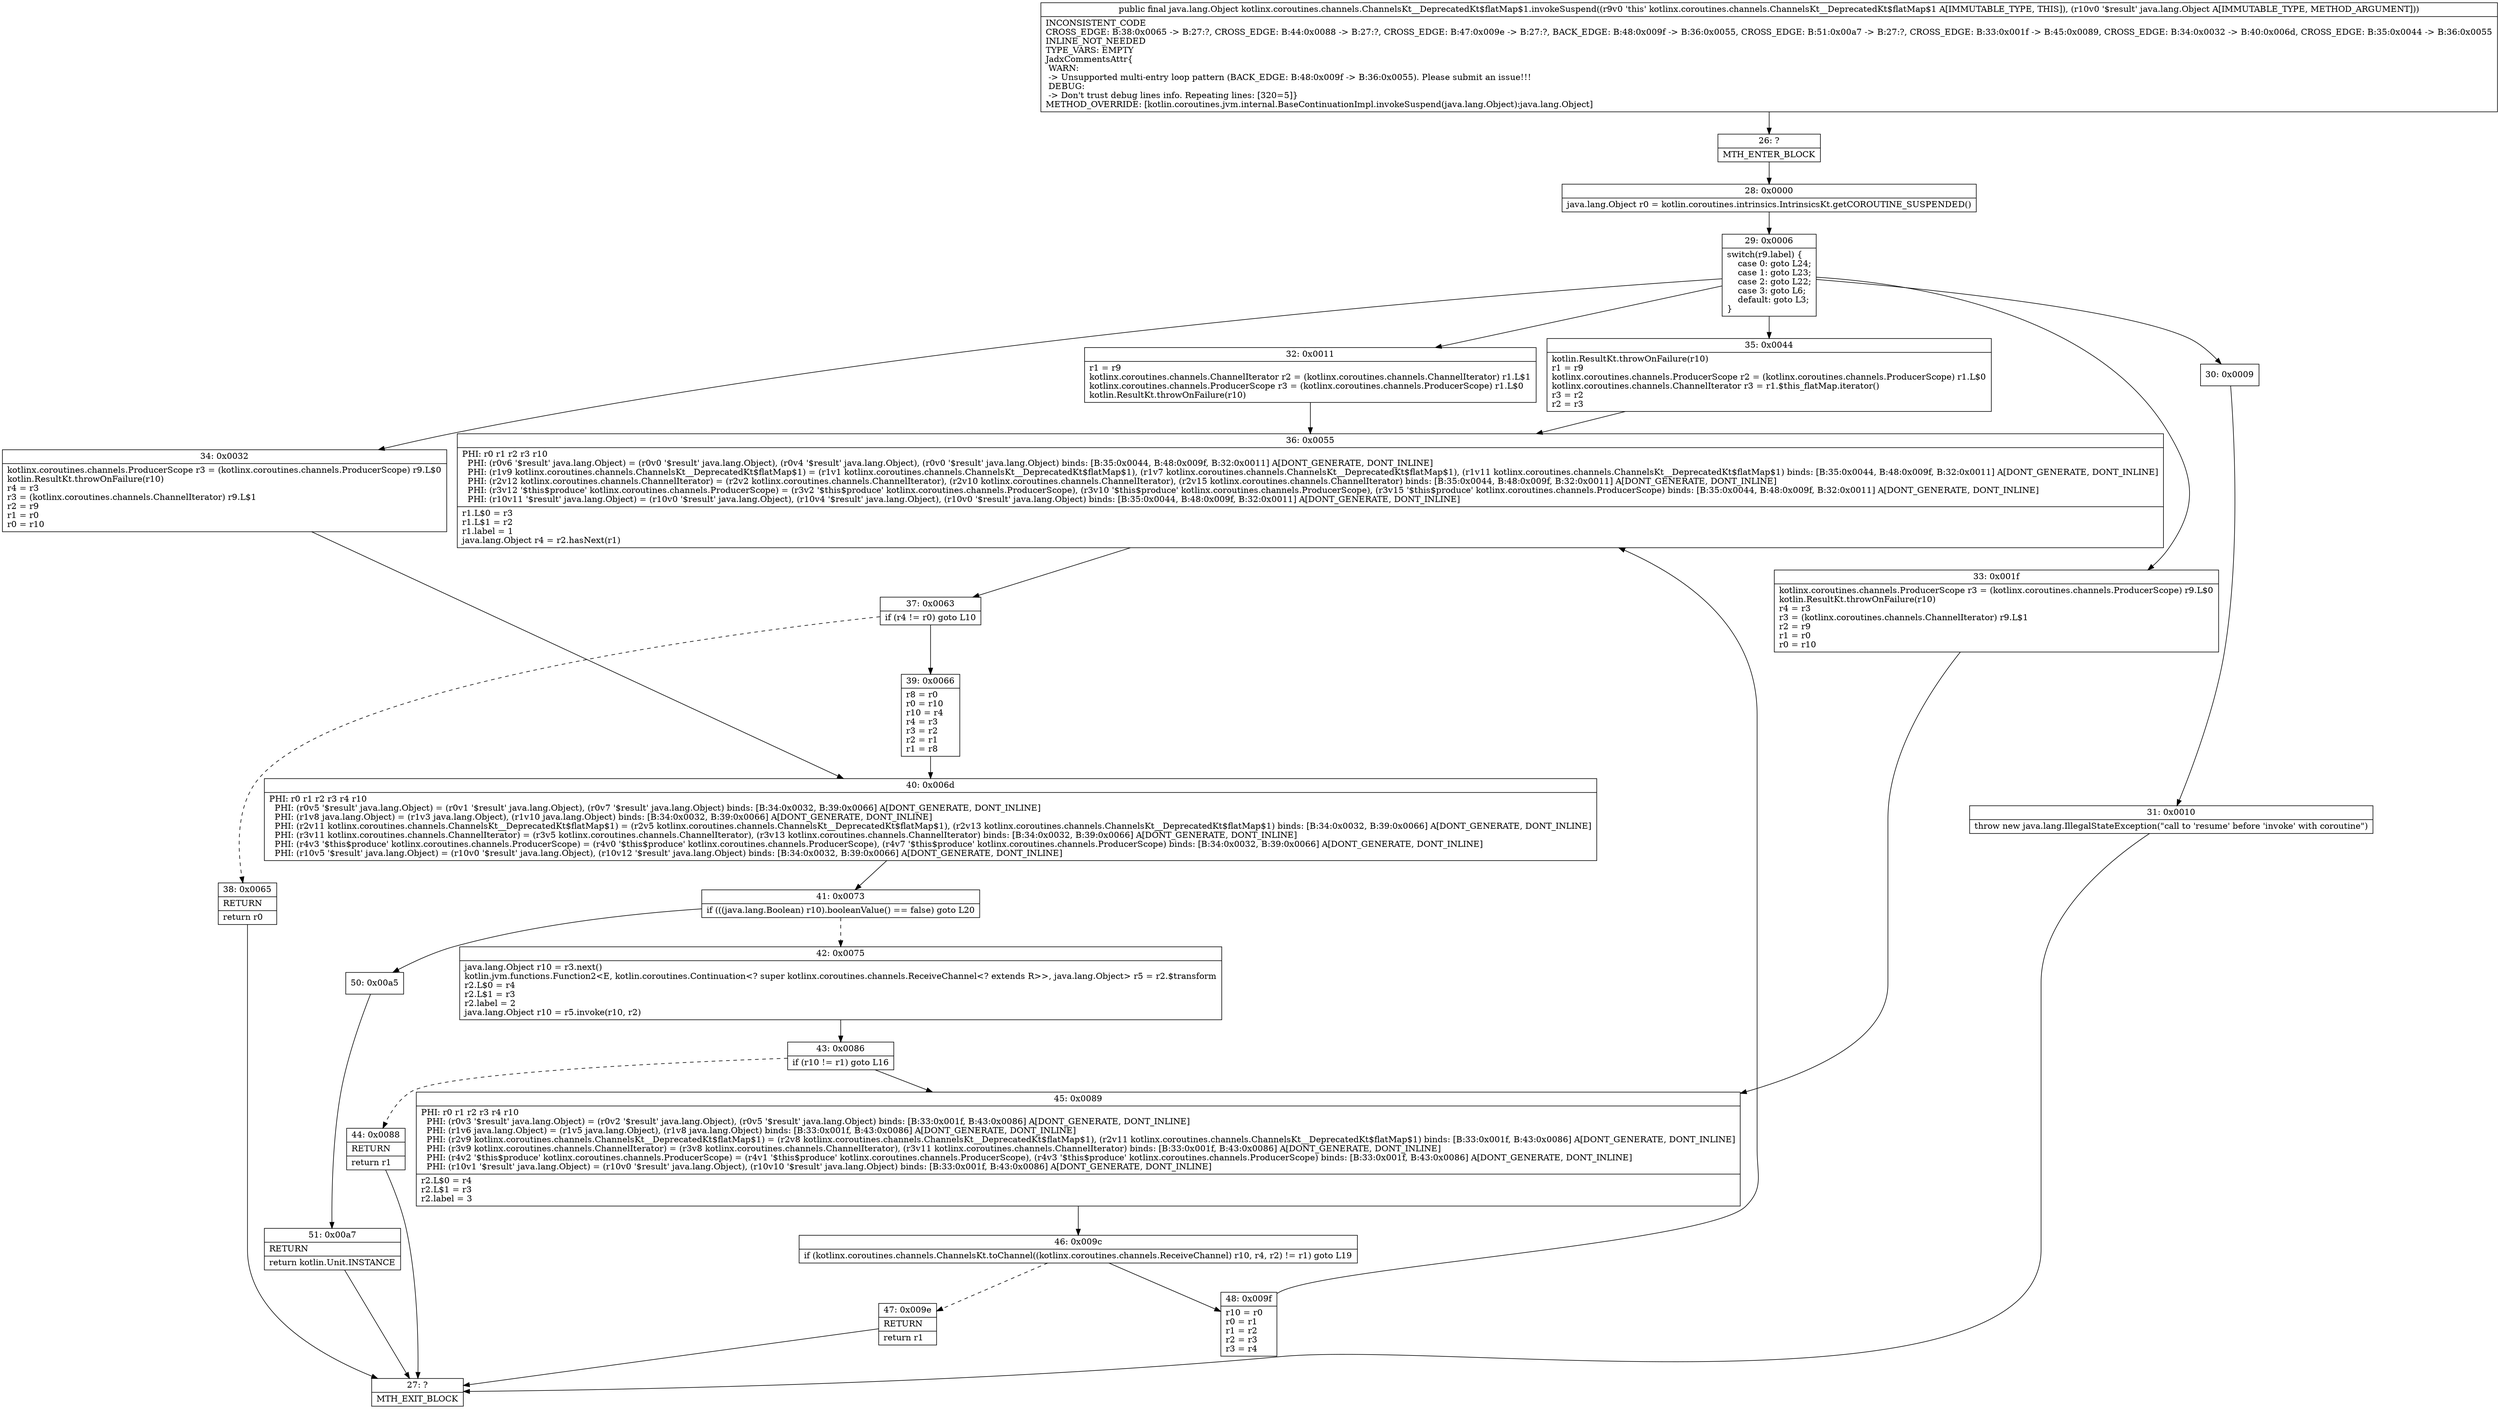 digraph "CFG forkotlinx.coroutines.channels.ChannelsKt__DeprecatedKt$flatMap$1.invokeSuspend(Ljava\/lang\/Object;)Ljava\/lang\/Object;" {
Node_26 [shape=record,label="{26\:\ ?|MTH_ENTER_BLOCK\l}"];
Node_28 [shape=record,label="{28\:\ 0x0000|java.lang.Object r0 = kotlin.coroutines.intrinsics.IntrinsicsKt.getCOROUTINE_SUSPENDED()\l}"];
Node_29 [shape=record,label="{29\:\ 0x0006|switch(r9.label) \{\l    case 0: goto L24;\l    case 1: goto L23;\l    case 2: goto L22;\l    case 3: goto L6;\l    default: goto L3;\l\}\l}"];
Node_30 [shape=record,label="{30\:\ 0x0009}"];
Node_31 [shape=record,label="{31\:\ 0x0010|throw new java.lang.IllegalStateException(\"call to 'resume' before 'invoke' with coroutine\")\l}"];
Node_27 [shape=record,label="{27\:\ ?|MTH_EXIT_BLOCK\l}"];
Node_32 [shape=record,label="{32\:\ 0x0011|r1 = r9\lkotlinx.coroutines.channels.ChannelIterator r2 = (kotlinx.coroutines.channels.ChannelIterator) r1.L$1\lkotlinx.coroutines.channels.ProducerScope r3 = (kotlinx.coroutines.channels.ProducerScope) r1.L$0\lkotlin.ResultKt.throwOnFailure(r10)\l}"];
Node_36 [shape=record,label="{36\:\ 0x0055|PHI: r0 r1 r2 r3 r10 \l  PHI: (r0v6 '$result' java.lang.Object) = (r0v0 '$result' java.lang.Object), (r0v4 '$result' java.lang.Object), (r0v0 '$result' java.lang.Object) binds: [B:35:0x0044, B:48:0x009f, B:32:0x0011] A[DONT_GENERATE, DONT_INLINE]\l  PHI: (r1v9 kotlinx.coroutines.channels.ChannelsKt__DeprecatedKt$flatMap$1) = (r1v1 kotlinx.coroutines.channels.ChannelsKt__DeprecatedKt$flatMap$1), (r1v7 kotlinx.coroutines.channels.ChannelsKt__DeprecatedKt$flatMap$1), (r1v11 kotlinx.coroutines.channels.ChannelsKt__DeprecatedKt$flatMap$1) binds: [B:35:0x0044, B:48:0x009f, B:32:0x0011] A[DONT_GENERATE, DONT_INLINE]\l  PHI: (r2v12 kotlinx.coroutines.channels.ChannelIterator) = (r2v2 kotlinx.coroutines.channels.ChannelIterator), (r2v10 kotlinx.coroutines.channels.ChannelIterator), (r2v15 kotlinx.coroutines.channels.ChannelIterator) binds: [B:35:0x0044, B:48:0x009f, B:32:0x0011] A[DONT_GENERATE, DONT_INLINE]\l  PHI: (r3v12 '$this$produce' kotlinx.coroutines.channels.ProducerScope) = (r3v2 '$this$produce' kotlinx.coroutines.channels.ProducerScope), (r3v10 '$this$produce' kotlinx.coroutines.channels.ProducerScope), (r3v15 '$this$produce' kotlinx.coroutines.channels.ProducerScope) binds: [B:35:0x0044, B:48:0x009f, B:32:0x0011] A[DONT_GENERATE, DONT_INLINE]\l  PHI: (r10v11 '$result' java.lang.Object) = (r10v0 '$result' java.lang.Object), (r10v4 '$result' java.lang.Object), (r10v0 '$result' java.lang.Object) binds: [B:35:0x0044, B:48:0x009f, B:32:0x0011] A[DONT_GENERATE, DONT_INLINE]\l|r1.L$0 = r3\lr1.L$1 = r2\lr1.label = 1\ljava.lang.Object r4 = r2.hasNext(r1)\l}"];
Node_37 [shape=record,label="{37\:\ 0x0063|if (r4 != r0) goto L10\l}"];
Node_38 [shape=record,label="{38\:\ 0x0065|RETURN\l|return r0\l}"];
Node_39 [shape=record,label="{39\:\ 0x0066|r8 = r0\lr0 = r10\lr10 = r4\lr4 = r3\lr3 = r2\lr2 = r1\lr1 = r8\l}"];
Node_40 [shape=record,label="{40\:\ 0x006d|PHI: r0 r1 r2 r3 r4 r10 \l  PHI: (r0v5 '$result' java.lang.Object) = (r0v1 '$result' java.lang.Object), (r0v7 '$result' java.lang.Object) binds: [B:34:0x0032, B:39:0x0066] A[DONT_GENERATE, DONT_INLINE]\l  PHI: (r1v8 java.lang.Object) = (r1v3 java.lang.Object), (r1v10 java.lang.Object) binds: [B:34:0x0032, B:39:0x0066] A[DONT_GENERATE, DONT_INLINE]\l  PHI: (r2v11 kotlinx.coroutines.channels.ChannelsKt__DeprecatedKt$flatMap$1) = (r2v5 kotlinx.coroutines.channels.ChannelsKt__DeprecatedKt$flatMap$1), (r2v13 kotlinx.coroutines.channels.ChannelsKt__DeprecatedKt$flatMap$1) binds: [B:34:0x0032, B:39:0x0066] A[DONT_GENERATE, DONT_INLINE]\l  PHI: (r3v11 kotlinx.coroutines.channels.ChannelIterator) = (r3v5 kotlinx.coroutines.channels.ChannelIterator), (r3v13 kotlinx.coroutines.channels.ChannelIterator) binds: [B:34:0x0032, B:39:0x0066] A[DONT_GENERATE, DONT_INLINE]\l  PHI: (r4v3 '$this$produce' kotlinx.coroutines.channels.ProducerScope) = (r4v0 '$this$produce' kotlinx.coroutines.channels.ProducerScope), (r4v7 '$this$produce' kotlinx.coroutines.channels.ProducerScope) binds: [B:34:0x0032, B:39:0x0066] A[DONT_GENERATE, DONT_INLINE]\l  PHI: (r10v5 '$result' java.lang.Object) = (r10v0 '$result' java.lang.Object), (r10v12 '$result' java.lang.Object) binds: [B:34:0x0032, B:39:0x0066] A[DONT_GENERATE, DONT_INLINE]\l}"];
Node_41 [shape=record,label="{41\:\ 0x0073|if (((java.lang.Boolean) r10).booleanValue() == false) goto L20\l}"];
Node_42 [shape=record,label="{42\:\ 0x0075|java.lang.Object r10 = r3.next()\lkotlin.jvm.functions.Function2\<E, kotlin.coroutines.Continuation\<? super kotlinx.coroutines.channels.ReceiveChannel\<? extends R\>\>, java.lang.Object\> r5 = r2.$transform\lr2.L$0 = r4\lr2.L$1 = r3\lr2.label = 2\ljava.lang.Object r10 = r5.invoke(r10, r2)\l}"];
Node_43 [shape=record,label="{43\:\ 0x0086|if (r10 != r1) goto L16\l}"];
Node_44 [shape=record,label="{44\:\ 0x0088|RETURN\l|return r1\l}"];
Node_45 [shape=record,label="{45\:\ 0x0089|PHI: r0 r1 r2 r3 r4 r10 \l  PHI: (r0v3 '$result' java.lang.Object) = (r0v2 '$result' java.lang.Object), (r0v5 '$result' java.lang.Object) binds: [B:33:0x001f, B:43:0x0086] A[DONT_GENERATE, DONT_INLINE]\l  PHI: (r1v6 java.lang.Object) = (r1v5 java.lang.Object), (r1v8 java.lang.Object) binds: [B:33:0x001f, B:43:0x0086] A[DONT_GENERATE, DONT_INLINE]\l  PHI: (r2v9 kotlinx.coroutines.channels.ChannelsKt__DeprecatedKt$flatMap$1) = (r2v8 kotlinx.coroutines.channels.ChannelsKt__DeprecatedKt$flatMap$1), (r2v11 kotlinx.coroutines.channels.ChannelsKt__DeprecatedKt$flatMap$1) binds: [B:33:0x001f, B:43:0x0086] A[DONT_GENERATE, DONT_INLINE]\l  PHI: (r3v9 kotlinx.coroutines.channels.ChannelIterator) = (r3v8 kotlinx.coroutines.channels.ChannelIterator), (r3v11 kotlinx.coroutines.channels.ChannelIterator) binds: [B:33:0x001f, B:43:0x0086] A[DONT_GENERATE, DONT_INLINE]\l  PHI: (r4v2 '$this$produce' kotlinx.coroutines.channels.ProducerScope) = (r4v1 '$this$produce' kotlinx.coroutines.channels.ProducerScope), (r4v3 '$this$produce' kotlinx.coroutines.channels.ProducerScope) binds: [B:33:0x001f, B:43:0x0086] A[DONT_GENERATE, DONT_INLINE]\l  PHI: (r10v1 '$result' java.lang.Object) = (r10v0 '$result' java.lang.Object), (r10v10 '$result' java.lang.Object) binds: [B:33:0x001f, B:43:0x0086] A[DONT_GENERATE, DONT_INLINE]\l|r2.L$0 = r4\lr2.L$1 = r3\lr2.label = 3\l}"];
Node_46 [shape=record,label="{46\:\ 0x009c|if (kotlinx.coroutines.channels.ChannelsKt.toChannel((kotlinx.coroutines.channels.ReceiveChannel) r10, r4, r2) != r1) goto L19\l}"];
Node_47 [shape=record,label="{47\:\ 0x009e|RETURN\l|return r1\l}"];
Node_48 [shape=record,label="{48\:\ 0x009f|r10 = r0\lr0 = r1\lr1 = r2\lr2 = r3\lr3 = r4\l}"];
Node_50 [shape=record,label="{50\:\ 0x00a5}"];
Node_51 [shape=record,label="{51\:\ 0x00a7|RETURN\l|return kotlin.Unit.INSTANCE\l}"];
Node_33 [shape=record,label="{33\:\ 0x001f|kotlinx.coroutines.channels.ProducerScope r3 = (kotlinx.coroutines.channels.ProducerScope) r9.L$0\lkotlin.ResultKt.throwOnFailure(r10)\lr4 = r3\lr3 = (kotlinx.coroutines.channels.ChannelIterator) r9.L$1\lr2 = r9\lr1 = r0\lr0 = r10\l}"];
Node_34 [shape=record,label="{34\:\ 0x0032|kotlinx.coroutines.channels.ProducerScope r3 = (kotlinx.coroutines.channels.ProducerScope) r9.L$0\lkotlin.ResultKt.throwOnFailure(r10)\lr4 = r3\lr3 = (kotlinx.coroutines.channels.ChannelIterator) r9.L$1\lr2 = r9\lr1 = r0\lr0 = r10\l}"];
Node_35 [shape=record,label="{35\:\ 0x0044|kotlin.ResultKt.throwOnFailure(r10)\lr1 = r9\lkotlinx.coroutines.channels.ProducerScope r2 = (kotlinx.coroutines.channels.ProducerScope) r1.L$0\lkotlinx.coroutines.channels.ChannelIterator r3 = r1.$this_flatMap.iterator()\lr3 = r2\lr2 = r3\l}"];
MethodNode[shape=record,label="{public final java.lang.Object kotlinx.coroutines.channels.ChannelsKt__DeprecatedKt$flatMap$1.invokeSuspend((r9v0 'this' kotlinx.coroutines.channels.ChannelsKt__DeprecatedKt$flatMap$1 A[IMMUTABLE_TYPE, THIS]), (r10v0 '$result' java.lang.Object A[IMMUTABLE_TYPE, METHOD_ARGUMENT]))  | INCONSISTENT_CODE\lCROSS_EDGE: B:38:0x0065 \-\> B:27:?, CROSS_EDGE: B:44:0x0088 \-\> B:27:?, CROSS_EDGE: B:47:0x009e \-\> B:27:?, BACK_EDGE: B:48:0x009f \-\> B:36:0x0055, CROSS_EDGE: B:51:0x00a7 \-\> B:27:?, CROSS_EDGE: B:33:0x001f \-\> B:45:0x0089, CROSS_EDGE: B:34:0x0032 \-\> B:40:0x006d, CROSS_EDGE: B:35:0x0044 \-\> B:36:0x0055\lINLINE_NOT_NEEDED\lTYPE_VARS: EMPTY\lJadxCommentsAttr\{\l WARN: \l \-\> Unsupported multi\-entry loop pattern (BACK_EDGE: B:48:0x009f \-\> B:36:0x0055). Please submit an issue!!!\l DEBUG: \l \-\> Don't trust debug lines info. Repeating lines: [320=5]\}\lMETHOD_OVERRIDE: [kotlin.coroutines.jvm.internal.BaseContinuationImpl.invokeSuspend(java.lang.Object):java.lang.Object]\l}"];
MethodNode -> Node_26;Node_26 -> Node_28;
Node_28 -> Node_29;
Node_29 -> Node_30;
Node_29 -> Node_32;
Node_29 -> Node_33;
Node_29 -> Node_34;
Node_29 -> Node_35;
Node_30 -> Node_31;
Node_31 -> Node_27;
Node_32 -> Node_36;
Node_36 -> Node_37;
Node_37 -> Node_38[style=dashed];
Node_37 -> Node_39;
Node_38 -> Node_27;
Node_39 -> Node_40;
Node_40 -> Node_41;
Node_41 -> Node_42[style=dashed];
Node_41 -> Node_50;
Node_42 -> Node_43;
Node_43 -> Node_44[style=dashed];
Node_43 -> Node_45;
Node_44 -> Node_27;
Node_45 -> Node_46;
Node_46 -> Node_47[style=dashed];
Node_46 -> Node_48;
Node_47 -> Node_27;
Node_48 -> Node_36;
Node_50 -> Node_51;
Node_51 -> Node_27;
Node_33 -> Node_45;
Node_34 -> Node_40;
Node_35 -> Node_36;
}

